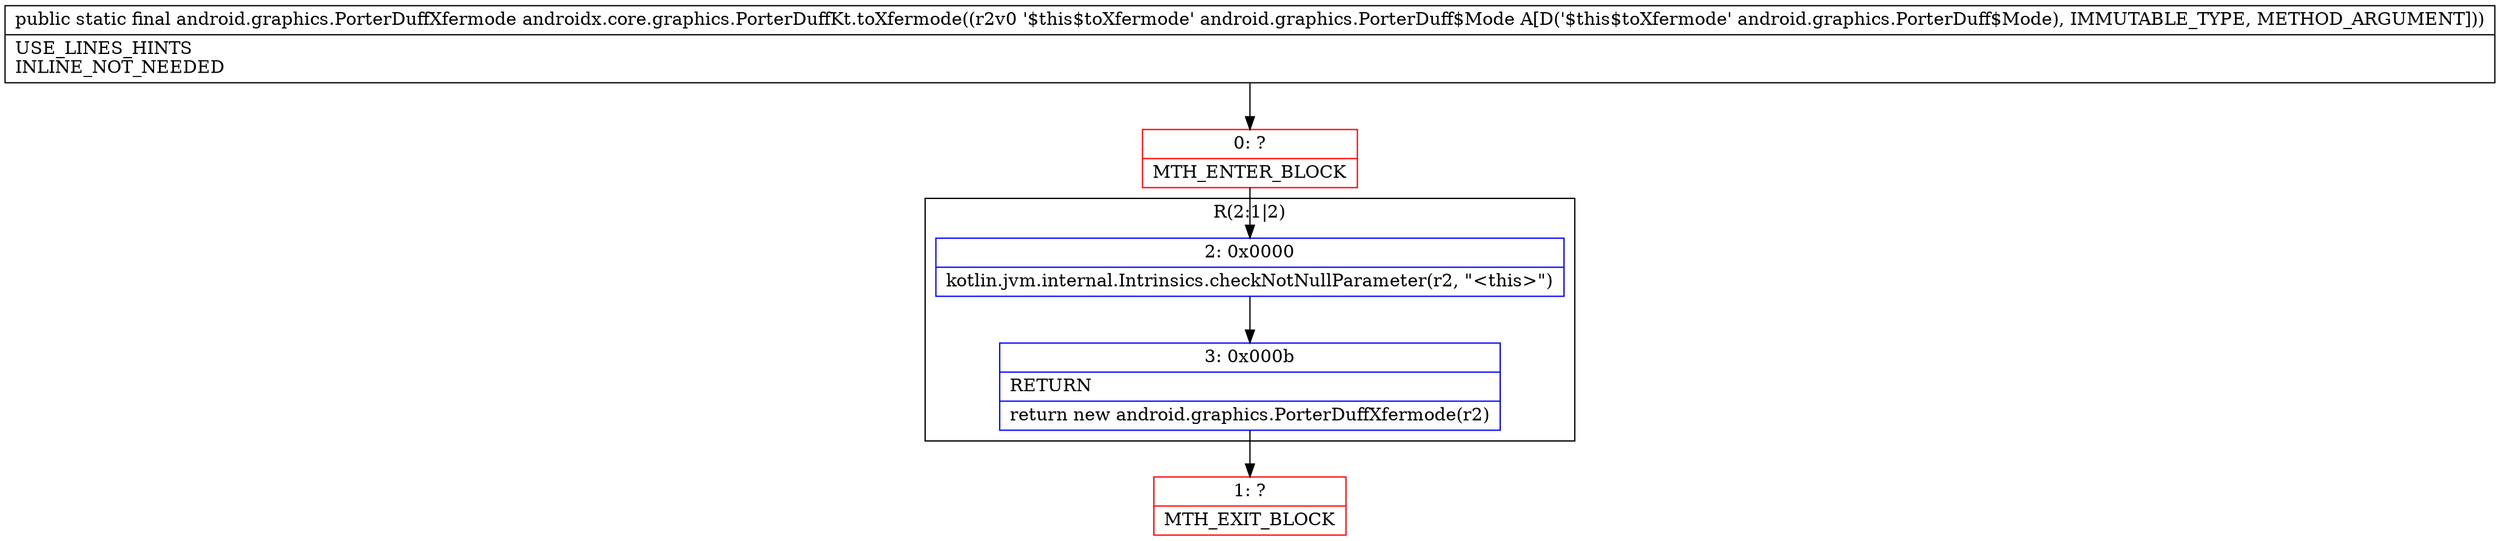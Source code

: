 digraph "CFG forandroidx.core.graphics.PorterDuffKt.toXfermode(Landroid\/graphics\/PorterDuff$Mode;)Landroid\/graphics\/PorterDuffXfermode;" {
subgraph cluster_Region_667577753 {
label = "R(2:1|2)";
node [shape=record,color=blue];
Node_2 [shape=record,label="{2\:\ 0x0000|kotlin.jvm.internal.Intrinsics.checkNotNullParameter(r2, \"\<this\>\")\l}"];
Node_3 [shape=record,label="{3\:\ 0x000b|RETURN\l|return new android.graphics.PorterDuffXfermode(r2)\l}"];
}
Node_0 [shape=record,color=red,label="{0\:\ ?|MTH_ENTER_BLOCK\l}"];
Node_1 [shape=record,color=red,label="{1\:\ ?|MTH_EXIT_BLOCK\l}"];
MethodNode[shape=record,label="{public static final android.graphics.PorterDuffXfermode androidx.core.graphics.PorterDuffKt.toXfermode((r2v0 '$this$toXfermode' android.graphics.PorterDuff$Mode A[D('$this$toXfermode' android.graphics.PorterDuff$Mode), IMMUTABLE_TYPE, METHOD_ARGUMENT]))  | USE_LINES_HINTS\lINLINE_NOT_NEEDED\l}"];
MethodNode -> Node_0;Node_2 -> Node_3;
Node_3 -> Node_1;
Node_0 -> Node_2;
}

